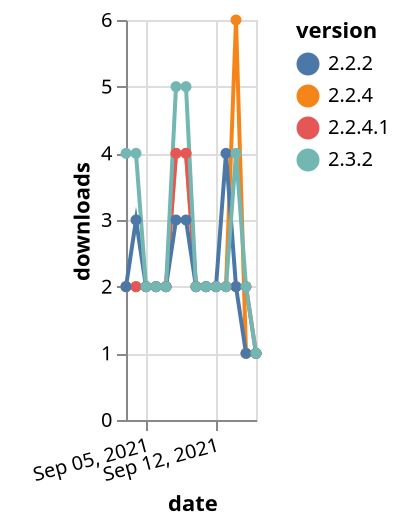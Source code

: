{"$schema": "https://vega.github.io/schema/vega-lite/v5.json", "description": "A simple bar chart with embedded data.", "data": {"values": [{"date": "2021-09-03", "total": 2025, "delta": 2, "version": "2.2.4"}, {"date": "2021-09-04", "total": 2027, "delta": 2, "version": "2.2.4"}, {"date": "2021-09-05", "total": 2029, "delta": 2, "version": "2.2.4"}, {"date": "2021-09-06", "total": 2031, "delta": 2, "version": "2.2.4"}, {"date": "2021-09-07", "total": 2033, "delta": 2, "version": "2.2.4"}, {"date": "2021-09-08", "total": 2037, "delta": 4, "version": "2.2.4"}, {"date": "2021-09-09", "total": 2041, "delta": 4, "version": "2.2.4"}, {"date": "2021-09-10", "total": 2043, "delta": 2, "version": "2.2.4"}, {"date": "2021-09-11", "total": 2045, "delta": 2, "version": "2.2.4"}, {"date": "2021-09-12", "total": 2047, "delta": 2, "version": "2.2.4"}, {"date": "2021-09-13", "total": 2049, "delta": 2, "version": "2.2.4"}, {"date": "2021-09-14", "total": 2055, "delta": 6, "version": "2.2.4"}, {"date": "2021-09-15", "total": 2056, "delta": 1, "version": "2.2.4"}, {"date": "2021-09-16", "total": 2057, "delta": 1, "version": "2.2.4"}, {"date": "2021-09-03", "total": 1271, "delta": 2, "version": "2.2.4.1"}, {"date": "2021-09-04", "total": 1273, "delta": 2, "version": "2.2.4.1"}, {"date": "2021-09-05", "total": 1275, "delta": 2, "version": "2.2.4.1"}, {"date": "2021-09-06", "total": 1277, "delta": 2, "version": "2.2.4.1"}, {"date": "2021-09-07", "total": 1279, "delta": 2, "version": "2.2.4.1"}, {"date": "2021-09-08", "total": 1283, "delta": 4, "version": "2.2.4.1"}, {"date": "2021-09-09", "total": 1287, "delta": 4, "version": "2.2.4.1"}, {"date": "2021-09-10", "total": 1289, "delta": 2, "version": "2.2.4.1"}, {"date": "2021-09-11", "total": 1291, "delta": 2, "version": "2.2.4.1"}, {"date": "2021-09-12", "total": 1293, "delta": 2, "version": "2.2.4.1"}, {"date": "2021-09-13", "total": 1295, "delta": 2, "version": "2.2.4.1"}, {"date": "2021-09-14", "total": 1297, "delta": 2, "version": "2.2.4.1"}, {"date": "2021-09-15", "total": 1299, "delta": 2, "version": "2.2.4.1"}, {"date": "2021-09-16", "total": 1300, "delta": 1, "version": "2.2.4.1"}, {"date": "2021-09-03", "total": 2109, "delta": 2, "version": "2.2.2"}, {"date": "2021-09-04", "total": 2112, "delta": 3, "version": "2.2.2"}, {"date": "2021-09-05", "total": 2114, "delta": 2, "version": "2.2.2"}, {"date": "2021-09-06", "total": 2116, "delta": 2, "version": "2.2.2"}, {"date": "2021-09-07", "total": 2118, "delta": 2, "version": "2.2.2"}, {"date": "2021-09-08", "total": 2121, "delta": 3, "version": "2.2.2"}, {"date": "2021-09-09", "total": 2124, "delta": 3, "version": "2.2.2"}, {"date": "2021-09-10", "total": 2126, "delta": 2, "version": "2.2.2"}, {"date": "2021-09-11", "total": 2128, "delta": 2, "version": "2.2.2"}, {"date": "2021-09-12", "total": 2130, "delta": 2, "version": "2.2.2"}, {"date": "2021-09-13", "total": 2134, "delta": 4, "version": "2.2.2"}, {"date": "2021-09-14", "total": 2136, "delta": 2, "version": "2.2.2"}, {"date": "2021-09-15", "total": 2137, "delta": 1, "version": "2.2.2"}, {"date": "2021-09-16", "total": 2138, "delta": 1, "version": "2.2.2"}, {"date": "2021-09-03", "total": 1091, "delta": 4, "version": "2.3.2"}, {"date": "2021-09-04", "total": 1095, "delta": 4, "version": "2.3.2"}, {"date": "2021-09-05", "total": 1097, "delta": 2, "version": "2.3.2"}, {"date": "2021-09-06", "total": 1099, "delta": 2, "version": "2.3.2"}, {"date": "2021-09-07", "total": 1101, "delta": 2, "version": "2.3.2"}, {"date": "2021-09-08", "total": 1106, "delta": 5, "version": "2.3.2"}, {"date": "2021-09-09", "total": 1111, "delta": 5, "version": "2.3.2"}, {"date": "2021-09-10", "total": 1113, "delta": 2, "version": "2.3.2"}, {"date": "2021-09-11", "total": 1115, "delta": 2, "version": "2.3.2"}, {"date": "2021-09-12", "total": 1117, "delta": 2, "version": "2.3.2"}, {"date": "2021-09-13", "total": 1119, "delta": 2, "version": "2.3.2"}, {"date": "2021-09-14", "total": 1123, "delta": 4, "version": "2.3.2"}, {"date": "2021-09-15", "total": 1125, "delta": 2, "version": "2.3.2"}, {"date": "2021-09-16", "total": 1126, "delta": 1, "version": "2.3.2"}]}, "width": "container", "mark": {"type": "line", "point": {"filled": true}}, "encoding": {"x": {"field": "date", "type": "temporal", "timeUnit": "yearmonthdate", "title": "date", "axis": {"labelAngle": -15}}, "y": {"field": "delta", "type": "quantitative", "title": "downloads"}, "color": {"field": "version", "type": "nominal"}, "tooltip": {"field": "delta"}}}